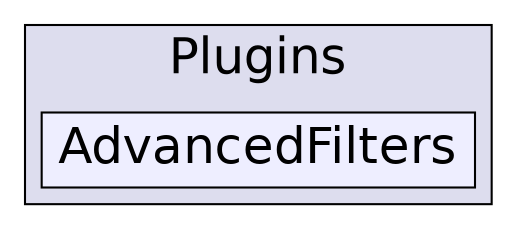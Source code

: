 digraph "C:/Users/nathanael/Documents/resizer/Plugins/AdvancedFilters" {
  compound=true
  node [ fontsize="24", fontname="Helvetica"];
  edge [ labelfontsize="24", labelfontname="Helvetica"];
  subgraph clusterdir_0b4eaef40a1fe20bedafe9e8e719ce66 {
    graph [ bgcolor="#ddddee", pencolor="black", label="Plugins" fontname="Helvetica", fontsize="24", URL="dir_0b4eaef40a1fe20bedafe9e8e719ce66.html"]
  dir_6ebbed10225b1bf2325ae1d4dbc264cb [shape=box, label="AdvancedFilters", style="filled", fillcolor="#eeeeff", pencolor="black", URL="dir_6ebbed10225b1bf2325ae1d4dbc264cb.html"];
  }
}
